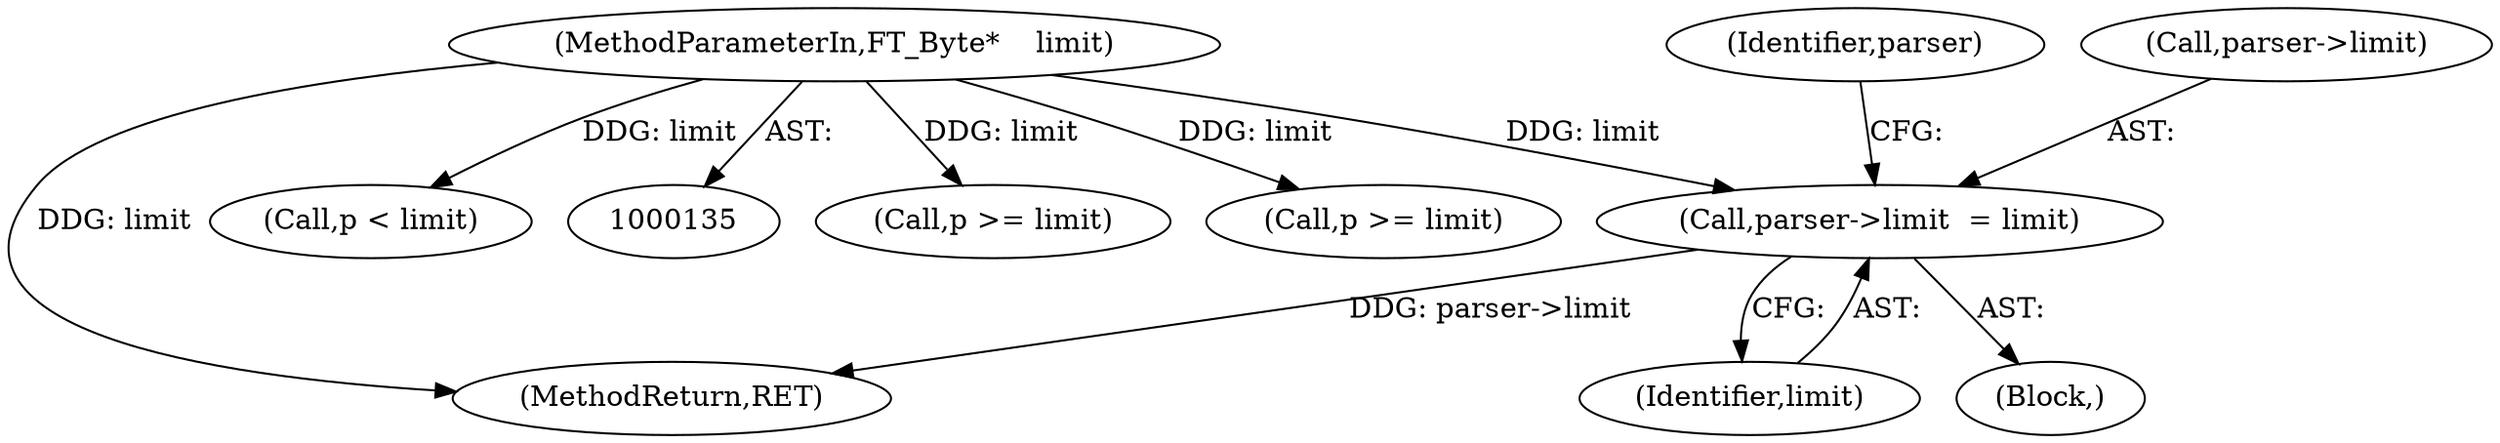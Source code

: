 digraph "0_savannah_beecf80a6deecbaf5d264d4f864451bde4fe98b8@pointer" {
"1000168" [label="(Call,parser->limit  = limit)"];
"1000138" [label="(MethodParameterIn,FT_Byte*    limit)"];
"1000306" [label="(Call,p >= limit)"];
"1000233" [label="(Call,p >= limit)"];
"1000139" [label="(Block,)"];
"1001011" [label="(MethodReturn,RET)"];
"1000175" [label="(Identifier,parser)"];
"1000169" [label="(Call,parser->limit)"];
"1000168" [label="(Call,parser->limit  = limit)"];
"1000138" [label="(MethodParameterIn,FT_Byte*    limit)"];
"1000179" [label="(Call,p < limit)"];
"1000172" [label="(Identifier,limit)"];
"1000168" -> "1000139"  [label="AST: "];
"1000168" -> "1000172"  [label="CFG: "];
"1000169" -> "1000168"  [label="AST: "];
"1000172" -> "1000168"  [label="AST: "];
"1000175" -> "1000168"  [label="CFG: "];
"1000168" -> "1001011"  [label="DDG: parser->limit"];
"1000138" -> "1000168"  [label="DDG: limit"];
"1000138" -> "1000135"  [label="AST: "];
"1000138" -> "1001011"  [label="DDG: limit"];
"1000138" -> "1000179"  [label="DDG: limit"];
"1000138" -> "1000233"  [label="DDG: limit"];
"1000138" -> "1000306"  [label="DDG: limit"];
}
